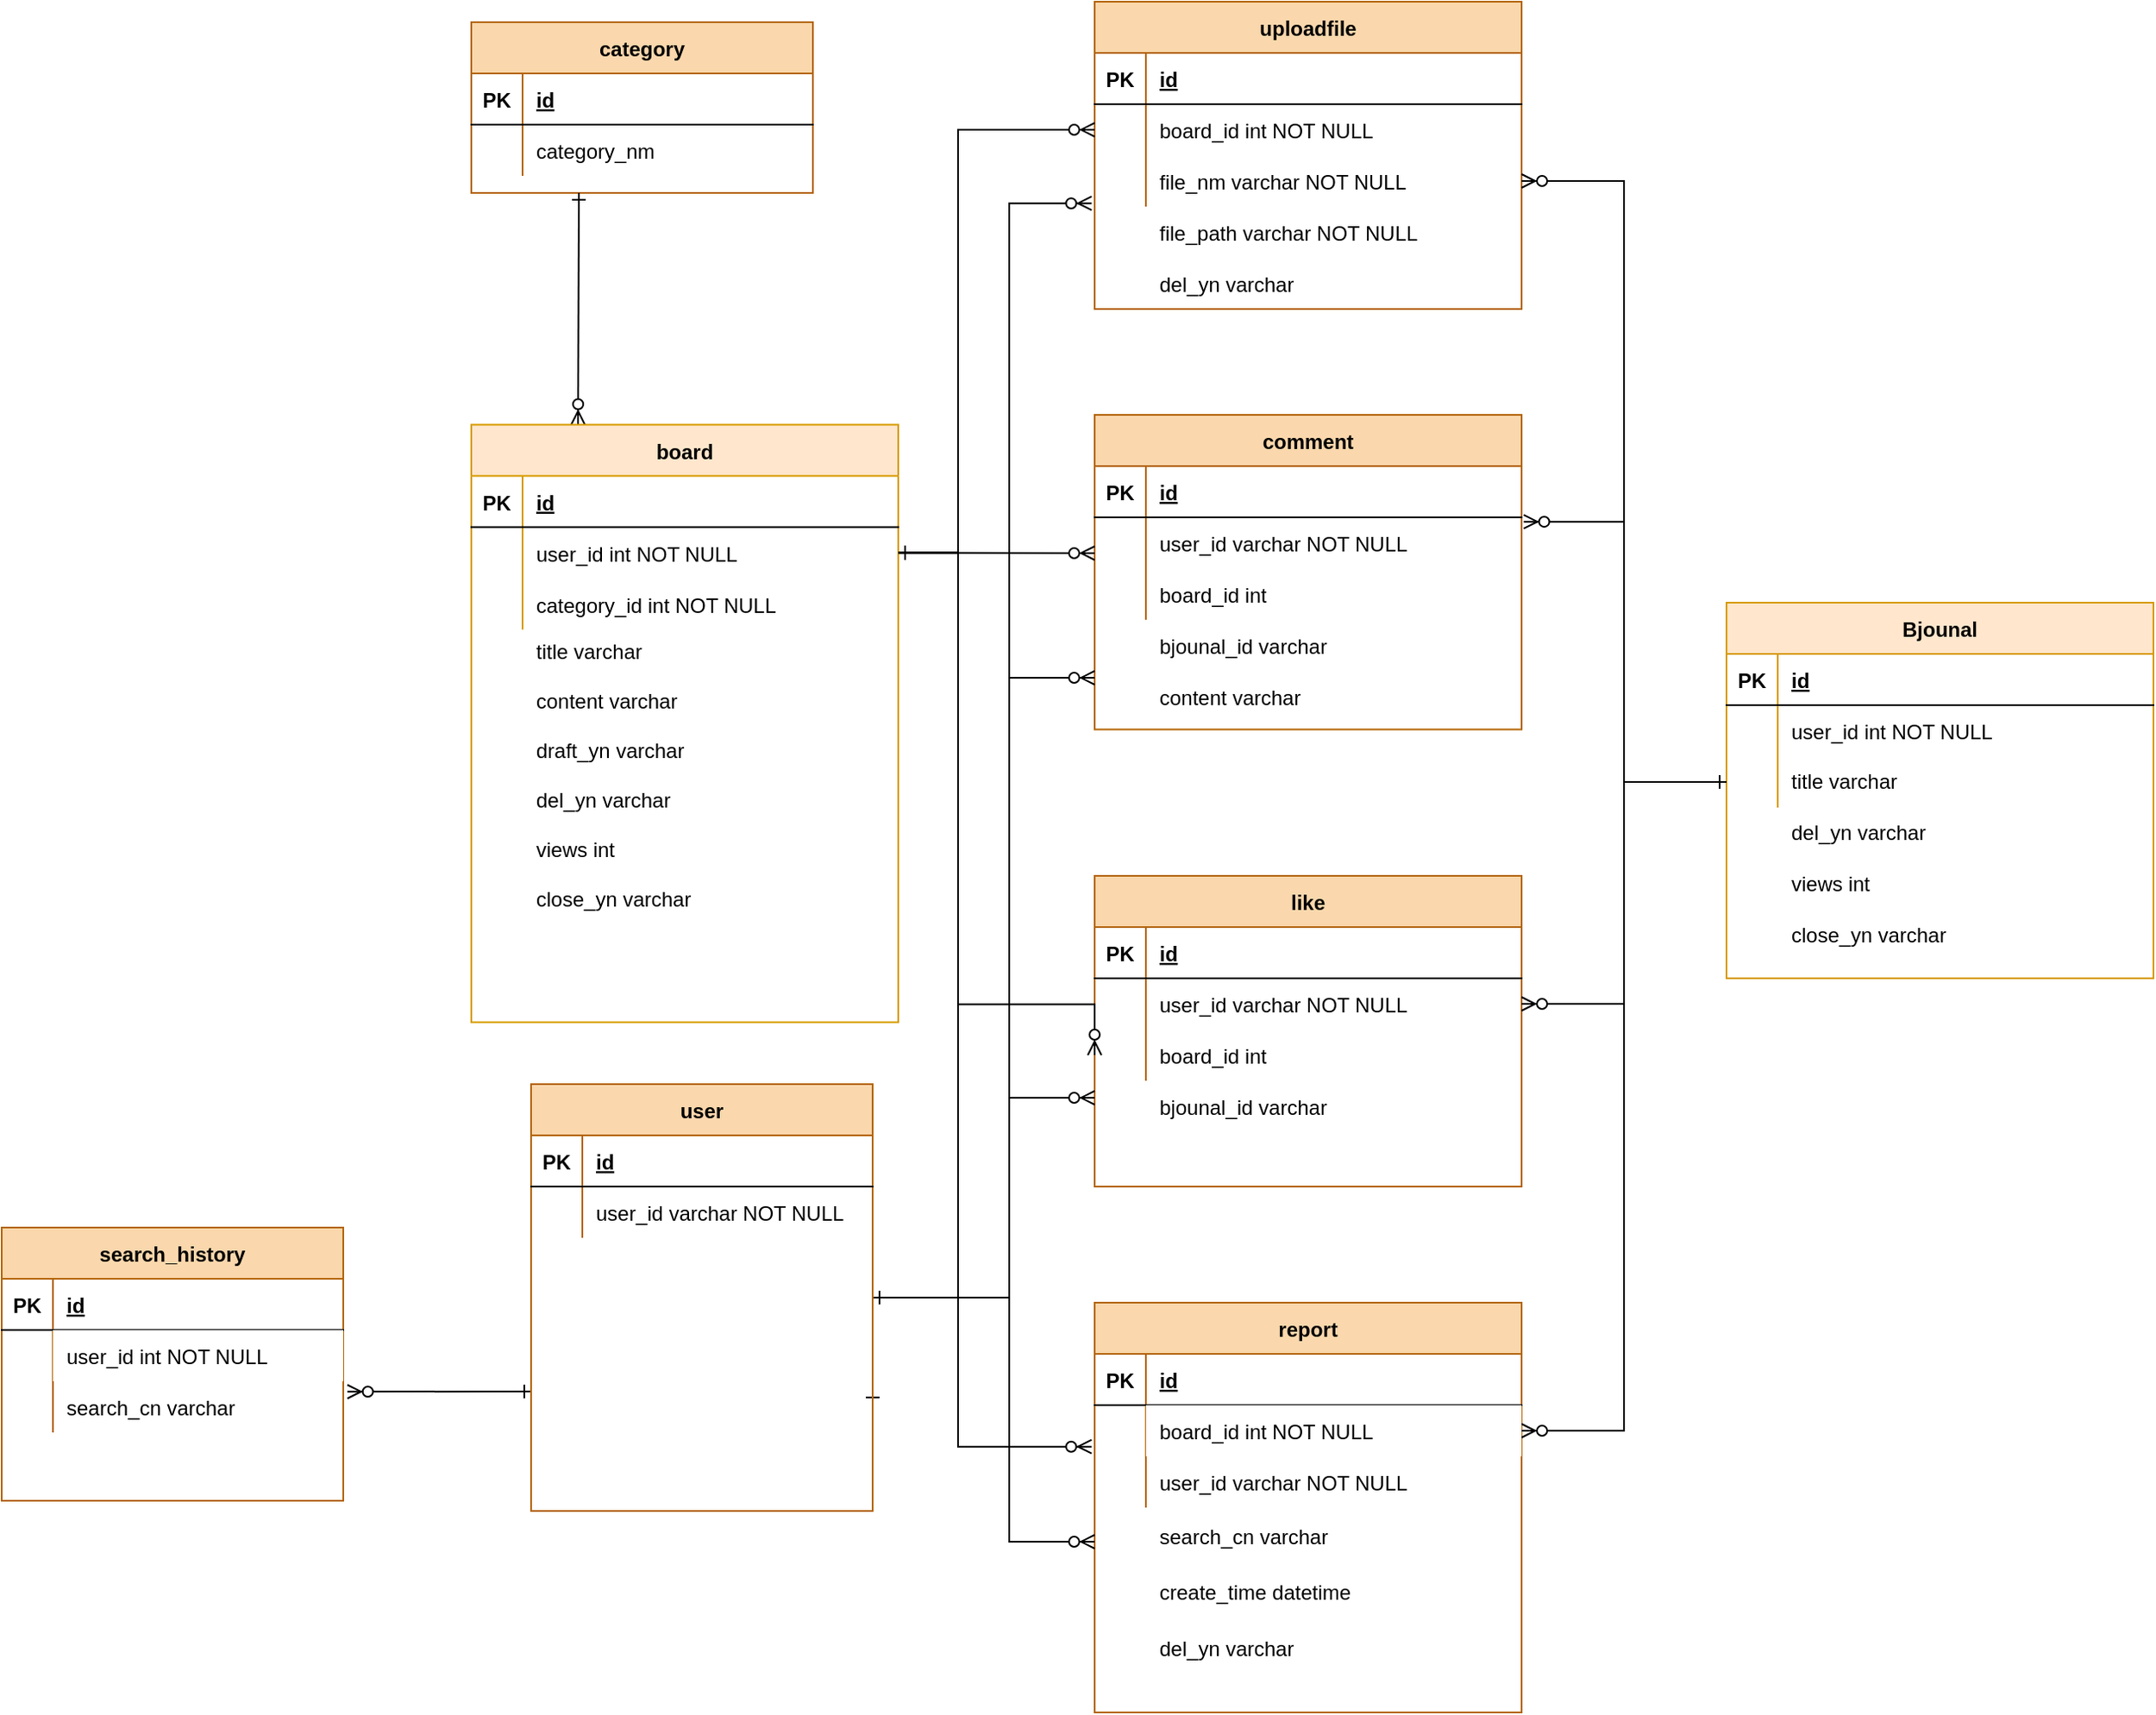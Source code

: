 <mxfile version="14.7.0" type="github">
  <diagram id="R2lEEEUBdFMjLlhIrx00" name="Page-1">
    <mxGraphModel dx="3217" dy="1318" grid="1" gridSize="10" guides="1" tooltips="1" connect="1" arrows="1" fold="1" page="1" pageScale="1" pageWidth="850" pageHeight="1100" math="0" shadow="0" extFonts="Permanent Marker^https://fonts.googleapis.com/css?family=Permanent+Marker">
      <root>
        <mxCell id="0" />
        <mxCell id="1" parent="0" />
        <mxCell id="C-vyLk0tnHw3VtMMgP7b-23" value="category" style="shape=table;startSize=30;container=1;collapsible=1;childLayout=tableLayout;fixedRows=1;rowLines=0;fontStyle=1;align=center;resizeLast=1;fillColor=#fad7ac;strokeColor=#b46504;" parent="1" vertex="1">
          <mxGeometry x="-545" y="30" width="200" height="100" as="geometry" />
        </mxCell>
        <mxCell id="C-vyLk0tnHw3VtMMgP7b-24" value="" style="shape=partialRectangle;collapsible=0;dropTarget=0;pointerEvents=0;fillColor=none;points=[[0,0.5],[1,0.5]];portConstraint=eastwest;top=0;left=0;right=0;bottom=1;" parent="C-vyLk0tnHw3VtMMgP7b-23" vertex="1">
          <mxGeometry y="30" width="200" height="30" as="geometry" />
        </mxCell>
        <mxCell id="C-vyLk0tnHw3VtMMgP7b-25" value="PK" style="shape=partialRectangle;overflow=hidden;connectable=0;fillColor=none;top=0;left=0;bottom=0;right=0;fontStyle=1;" parent="C-vyLk0tnHw3VtMMgP7b-24" vertex="1">
          <mxGeometry width="30" height="30" as="geometry" />
        </mxCell>
        <mxCell id="C-vyLk0tnHw3VtMMgP7b-26" value="id" style="shape=partialRectangle;overflow=hidden;connectable=0;fillColor=none;top=0;left=0;bottom=0;right=0;align=left;spacingLeft=6;fontStyle=5;" parent="C-vyLk0tnHw3VtMMgP7b-24" vertex="1">
          <mxGeometry x="30" width="170" height="30" as="geometry" />
        </mxCell>
        <mxCell id="C-vyLk0tnHw3VtMMgP7b-27" value="" style="shape=partialRectangle;collapsible=0;dropTarget=0;pointerEvents=0;fillColor=none;points=[[0,0.5],[1,0.5]];portConstraint=eastwest;top=0;left=0;right=0;bottom=0;" parent="C-vyLk0tnHw3VtMMgP7b-23" vertex="1">
          <mxGeometry y="60" width="200" height="30" as="geometry" />
        </mxCell>
        <mxCell id="C-vyLk0tnHw3VtMMgP7b-28" value="" style="shape=partialRectangle;overflow=hidden;connectable=0;fillColor=none;top=0;left=0;bottom=0;right=0;" parent="C-vyLk0tnHw3VtMMgP7b-27" vertex="1">
          <mxGeometry width="30" height="30" as="geometry" />
        </mxCell>
        <mxCell id="C-vyLk0tnHw3VtMMgP7b-29" value="category_nm" style="shape=partialRectangle;overflow=hidden;connectable=0;fillColor=none;top=0;left=0;bottom=0;right=0;align=left;spacingLeft=6;" parent="C-vyLk0tnHw3VtMMgP7b-27" vertex="1">
          <mxGeometry x="30" width="170" height="30" as="geometry" />
        </mxCell>
        <mxCell id="12ueYR80O0QfyLu04_dp-33" value="search_history" style="shape=table;startSize=30;container=1;collapsible=1;childLayout=tableLayout;fixedRows=1;rowLines=0;fontStyle=1;align=center;resizeLast=1;fillColor=#fad7ac;strokeColor=#b46504;" parent="1" vertex="1">
          <mxGeometry x="-820" y="736" width="200" height="160" as="geometry" />
        </mxCell>
        <mxCell id="12ueYR80O0QfyLu04_dp-34" value="" style="shape=partialRectangle;collapsible=0;dropTarget=0;pointerEvents=0;fillColor=none;points=[[0,0.5],[1,0.5]];portConstraint=eastwest;top=0;left=0;right=0;bottom=1;" parent="12ueYR80O0QfyLu04_dp-33" vertex="1">
          <mxGeometry y="30" width="200" height="30" as="geometry" />
        </mxCell>
        <mxCell id="12ueYR80O0QfyLu04_dp-35" value="PK" style="shape=partialRectangle;overflow=hidden;connectable=0;fillColor=none;top=0;left=0;bottom=0;right=0;fontStyle=1;" parent="12ueYR80O0QfyLu04_dp-34" vertex="1">
          <mxGeometry width="30" height="30" as="geometry" />
        </mxCell>
        <mxCell id="12ueYR80O0QfyLu04_dp-36" value="id" style="shape=partialRectangle;overflow=hidden;connectable=0;fillColor=none;top=0;left=0;bottom=0;right=0;align=left;spacingLeft=6;fontStyle=5;" parent="12ueYR80O0QfyLu04_dp-34" vertex="1">
          <mxGeometry x="30" width="170" height="30" as="geometry" />
        </mxCell>
        <mxCell id="12ueYR80O0QfyLu04_dp-37" value="" style="shape=partialRectangle;collapsible=0;dropTarget=0;pointerEvents=0;fillColor=none;points=[[0,0.5],[1,0.5]];portConstraint=eastwest;top=0;left=0;right=0;bottom=0;" parent="12ueYR80O0QfyLu04_dp-33" vertex="1">
          <mxGeometry y="60" width="200" height="30" as="geometry" />
        </mxCell>
        <mxCell id="12ueYR80O0QfyLu04_dp-38" value="" style="shape=partialRectangle;overflow=hidden;connectable=0;fillColor=none;top=0;left=0;bottom=0;right=0;" parent="12ueYR80O0QfyLu04_dp-37" vertex="1">
          <mxGeometry width="30" height="30" as="geometry" />
        </mxCell>
        <mxCell id="12ueYR80O0QfyLu04_dp-39" value="user_id int NOT NULL" style="shape=partialRectangle;overflow=hidden;connectable=0;top=0;left=0;bottom=0;right=0;align=left;spacingLeft=6;" parent="12ueYR80O0QfyLu04_dp-37" vertex="1">
          <mxGeometry x="30" width="170" height="30" as="geometry" />
        </mxCell>
        <mxCell id="12ueYR80O0QfyLu04_dp-40" value="" style="shape=partialRectangle;collapsible=0;dropTarget=0;pointerEvents=0;fillColor=none;points=[[0,0.5],[1,0.5]];portConstraint=eastwest;top=0;left=0;right=0;bottom=0;" parent="12ueYR80O0QfyLu04_dp-33" vertex="1">
          <mxGeometry y="90" width="200" height="30" as="geometry" />
        </mxCell>
        <mxCell id="12ueYR80O0QfyLu04_dp-41" value="" style="shape=partialRectangle;overflow=hidden;connectable=0;fillColor=none;top=0;left=0;bottom=0;right=0;" parent="12ueYR80O0QfyLu04_dp-40" vertex="1">
          <mxGeometry width="30" height="30" as="geometry" />
        </mxCell>
        <mxCell id="12ueYR80O0QfyLu04_dp-42" value="search_cn varchar" style="shape=partialRectangle;overflow=hidden;connectable=0;fillColor=none;top=0;left=0;bottom=0;right=0;align=left;spacingLeft=6;" parent="12ueYR80O0QfyLu04_dp-40" vertex="1">
          <mxGeometry x="30" width="170" height="30" as="geometry" />
        </mxCell>
        <mxCell id="12ueYR80O0QfyLu04_dp-43" value="" style="fontSize=12;html=1;endArrow=ERzeroToMany;endFill=1;edgeStyle=orthogonalEdgeStyle;startArrow=ERone;startFill=0;entryX=1.012;entryY=0.204;entryDx=0;entryDy=0;entryPerimeter=0;" parent="1" target="12ueYR80O0QfyLu04_dp-40" edge="1">
          <mxGeometry width="100" height="100" relative="1" as="geometry">
            <mxPoint x="-510" y="832" as="sourcePoint" />
            <mxPoint x="-390" y="432" as="targetPoint" />
            <Array as="points">
              <mxPoint x="-510" y="832" />
            </Array>
          </mxGeometry>
        </mxCell>
        <mxCell id="12ueYR80O0QfyLu04_dp-48" value="" style="fontSize=12;html=1;endArrow=ERzeroToMany;endFill=1;entryX=0.25;entryY=0;entryDx=0;entryDy=0;startArrow=ERone;startFill=0;edgeStyle=orthogonalEdgeStyle;" parent="1" target="C-vyLk0tnHw3VtMMgP7b-2" edge="1">
          <mxGeometry width="100" height="100" relative="1" as="geometry">
            <mxPoint x="-482" y="130" as="sourcePoint" />
            <mxPoint x="-190.06" y="600" as="targetPoint" />
            <Array as="points">
              <mxPoint x="-483" y="130" />
            </Array>
          </mxGeometry>
        </mxCell>
        <mxCell id="sTapcERd3qOoz94DyfVx-137" value="" style="group" vertex="1" connectable="0" parent="1">
          <mxGeometry x="190" y="369" width="250" height="362" as="geometry" />
        </mxCell>
        <mxCell id="sTapcERd3qOoz94DyfVx-156" value="" style="group" vertex="1" connectable="0" parent="sTapcERd3qOoz94DyfVx-137">
          <mxGeometry width="250" height="220" as="geometry" />
        </mxCell>
        <mxCell id="sTapcERd3qOoz94DyfVx-148" value="title varchar" style="shape=partialRectangle;overflow=hidden;connectable=0;fillColor=none;top=0;left=0;bottom=0;right=0;align=left;spacingLeft=6;" vertex="1" parent="sTapcERd3qOoz94DyfVx-156">
          <mxGeometry x="30" y="90" width="220" height="30" as="geometry" />
        </mxCell>
        <mxCell id="sTapcERd3qOoz94DyfVx-151" value="del_yn varchar" style="shape=partialRectangle;overflow=hidden;connectable=0;fillColor=none;top=0;left=0;bottom=0;right=0;align=left;spacingLeft=6;" vertex="1" parent="sTapcERd3qOoz94DyfVx-156">
          <mxGeometry x="30" y="120" width="220" height="30" as="geometry" />
        </mxCell>
        <mxCell id="sTapcERd3qOoz94DyfVx-152" value="views int" style="shape=partialRectangle;overflow=hidden;connectable=0;fillColor=none;top=0;left=0;bottom=0;right=0;align=left;spacingLeft=6;" vertex="1" parent="sTapcERd3qOoz94DyfVx-156">
          <mxGeometry x="30" y="150" width="220" height="30" as="geometry" />
        </mxCell>
        <mxCell id="sTapcERd3qOoz94DyfVx-153" value="close_yn varchar" style="shape=partialRectangle;overflow=hidden;connectable=0;fillColor=none;top=0;left=0;bottom=0;right=0;align=left;spacingLeft=6;" vertex="1" parent="sTapcERd3qOoz94DyfVx-156">
          <mxGeometry x="30" y="180" width="220" height="30" as="geometry" />
        </mxCell>
        <mxCell id="sTapcERd3qOoz94DyfVx-160" value="" style="group" vertex="1" connectable="0" parent="1">
          <mxGeometry x="-270" y="214.25" width="340" height="555.75" as="geometry" />
        </mxCell>
        <mxCell id="sTapcERd3qOoz94DyfVx-136" value="" style="group" vertex="1" connectable="0" parent="sTapcERd3qOoz94DyfVx-160">
          <mxGeometry x="-275" y="51.5" width="250" height="350" as="geometry" />
        </mxCell>
        <mxCell id="C-vyLk0tnHw3VtMMgP7b-2" value="board" style="shape=table;startSize=30;container=1;collapsible=1;childLayout=tableLayout;fixedRows=1;rowLines=0;fontStyle=1;align=center;resizeLast=1;fillColor=#ffe6cc;strokeColor=#d79b00;" parent="sTapcERd3qOoz94DyfVx-136" vertex="1">
          <mxGeometry width="250" height="350.0" as="geometry" />
        </mxCell>
        <mxCell id="C-vyLk0tnHw3VtMMgP7b-3" value="" style="shape=partialRectangle;collapsible=0;dropTarget=0;pointerEvents=0;fillColor=none;points=[[0,0.5],[1,0.5]];portConstraint=eastwest;top=0;left=0;right=0;bottom=1;" parent="C-vyLk0tnHw3VtMMgP7b-2" vertex="1">
          <mxGeometry y="30" width="250" height="30" as="geometry" />
        </mxCell>
        <mxCell id="C-vyLk0tnHw3VtMMgP7b-4" value="PK" style="shape=partialRectangle;overflow=hidden;connectable=0;fillColor=none;top=0;left=0;bottom=0;right=0;fontStyle=1;" parent="C-vyLk0tnHw3VtMMgP7b-3" vertex="1">
          <mxGeometry width="30" height="30" as="geometry" />
        </mxCell>
        <mxCell id="C-vyLk0tnHw3VtMMgP7b-5" value="id" style="shape=partialRectangle;overflow=hidden;connectable=0;fillColor=none;top=0;left=0;bottom=0;right=0;align=left;spacingLeft=6;fontStyle=5;" parent="C-vyLk0tnHw3VtMMgP7b-3" vertex="1">
          <mxGeometry x="30" width="220" height="30" as="geometry" />
        </mxCell>
        <mxCell id="C-vyLk0tnHw3VtMMgP7b-6" value="" style="shape=partialRectangle;collapsible=0;dropTarget=0;pointerEvents=0;fillColor=none;points=[[0,0.5],[1,0.5]];portConstraint=eastwest;top=0;left=0;right=0;bottom=0;" parent="C-vyLk0tnHw3VtMMgP7b-2" vertex="1">
          <mxGeometry y="60" width="250" height="30" as="geometry" />
        </mxCell>
        <mxCell id="C-vyLk0tnHw3VtMMgP7b-7" value="" style="shape=partialRectangle;overflow=hidden;connectable=0;fillColor=none;top=0;left=0;bottom=0;right=0;" parent="C-vyLk0tnHw3VtMMgP7b-6" vertex="1">
          <mxGeometry width="30" height="30" as="geometry" />
        </mxCell>
        <mxCell id="C-vyLk0tnHw3VtMMgP7b-8" value="user_id int NOT NULL" style="shape=partialRectangle;overflow=hidden;connectable=0;fillColor=none;top=0;left=0;bottom=0;right=0;align=left;spacingLeft=6;" parent="C-vyLk0tnHw3VtMMgP7b-6" vertex="1">
          <mxGeometry x="30" width="220" height="30" as="geometry" />
        </mxCell>
        <mxCell id="C-vyLk0tnHw3VtMMgP7b-9" value="" style="shape=partialRectangle;collapsible=0;dropTarget=0;pointerEvents=0;fillColor=none;points=[[0,0.5],[1,0.5]];portConstraint=eastwest;top=0;left=0;right=0;bottom=0;" parent="C-vyLk0tnHw3VtMMgP7b-2" vertex="1">
          <mxGeometry y="90" width="250" height="30" as="geometry" />
        </mxCell>
        <mxCell id="C-vyLk0tnHw3VtMMgP7b-10" value="" style="shape=partialRectangle;overflow=hidden;connectable=0;fillColor=none;top=0;left=0;bottom=0;right=0;" parent="C-vyLk0tnHw3VtMMgP7b-9" vertex="1">
          <mxGeometry width="30" height="30" as="geometry" />
        </mxCell>
        <mxCell id="C-vyLk0tnHw3VtMMgP7b-11" value="category_id int NOT NULL" style="shape=partialRectangle;overflow=hidden;connectable=0;fillColor=none;top=0;left=0;bottom=0;right=0;align=left;spacingLeft=6;" parent="C-vyLk0tnHw3VtMMgP7b-9" vertex="1">
          <mxGeometry x="30" width="220" height="30" as="geometry" />
        </mxCell>
        <mxCell id="sTapcERd3qOoz94DyfVx-22" value="title varchar" style="shape=partialRectangle;overflow=hidden;connectable=0;fillColor=none;top=0;left=0;bottom=0;right=0;align=left;spacingLeft=6;" vertex="1" parent="sTapcERd3qOoz94DyfVx-136">
          <mxGeometry x="30" y="117.956" width="220" height="29.006" as="geometry" />
        </mxCell>
        <mxCell id="sTapcERd3qOoz94DyfVx-23" value="content varchar" style="shape=partialRectangle;overflow=hidden;connectable=0;fillColor=none;top=0;left=0;bottom=0;right=0;align=left;spacingLeft=6;" vertex="1" parent="sTapcERd3qOoz94DyfVx-136">
          <mxGeometry x="30" y="146.961" width="220" height="29.006" as="geometry" />
        </mxCell>
        <mxCell id="sTapcERd3qOoz94DyfVx-24" value="draft_yn varchar" style="shape=partialRectangle;overflow=hidden;connectable=0;fillColor=none;top=0;left=0;bottom=0;right=0;align=left;spacingLeft=6;" vertex="1" parent="sTapcERd3qOoz94DyfVx-136">
          <mxGeometry x="30" y="175.967" width="220" height="29.006" as="geometry" />
        </mxCell>
        <mxCell id="sTapcERd3qOoz94DyfVx-25" value="del_yn varchar" style="shape=partialRectangle;overflow=hidden;connectable=0;fillColor=none;top=0;left=0;bottom=0;right=0;align=left;spacingLeft=6;" vertex="1" parent="sTapcERd3qOoz94DyfVx-136">
          <mxGeometry x="30" y="204.972" width="220" height="29.006" as="geometry" />
        </mxCell>
        <mxCell id="sTapcERd3qOoz94DyfVx-26" value="views int" style="shape=partialRectangle;overflow=hidden;connectable=0;fillColor=none;top=0;left=0;bottom=0;right=0;align=left;spacingLeft=6;" vertex="1" parent="sTapcERd3qOoz94DyfVx-136">
          <mxGeometry x="30" y="233.978" width="220" height="29.006" as="geometry" />
        </mxCell>
        <mxCell id="sTapcERd3qOoz94DyfVx-28" value="close_yn varchar" style="shape=partialRectangle;overflow=hidden;connectable=0;fillColor=none;top=0;left=0;bottom=0;right=0;align=left;spacingLeft=6;" vertex="1" parent="sTapcERd3qOoz94DyfVx-136">
          <mxGeometry x="30" y="262.983" width="220" height="29.006" as="geometry" />
        </mxCell>
        <mxCell id="C-vyLk0tnHw3VtMMgP7b-13" value="comment" style="shape=table;startSize=30;container=1;collapsible=1;childLayout=tableLayout;fixedRows=1;rowLines=0;fontStyle=1;align=center;resizeLast=1;fillColor=#fad7ac;strokeColor=#b46504;" parent="sTapcERd3qOoz94DyfVx-160" vertex="1">
          <mxGeometry x="90" y="45.75" width="250" height="184.25" as="geometry" />
        </mxCell>
        <mxCell id="C-vyLk0tnHw3VtMMgP7b-14" value="" style="shape=partialRectangle;collapsible=0;dropTarget=0;pointerEvents=0;fillColor=none;points=[[0,0.5],[1,0.5]];portConstraint=eastwest;top=0;left=0;right=0;bottom=1;" parent="C-vyLk0tnHw3VtMMgP7b-13" vertex="1">
          <mxGeometry y="30" width="250" height="30" as="geometry" />
        </mxCell>
        <mxCell id="C-vyLk0tnHw3VtMMgP7b-15" value="PK" style="shape=partialRectangle;overflow=hidden;connectable=0;fillColor=none;top=0;left=0;bottom=0;right=0;fontStyle=1;" parent="C-vyLk0tnHw3VtMMgP7b-14" vertex="1">
          <mxGeometry width="30" height="30" as="geometry" />
        </mxCell>
        <mxCell id="C-vyLk0tnHw3VtMMgP7b-16" value="id" style="shape=partialRectangle;overflow=hidden;connectable=0;fillColor=none;top=0;left=0;bottom=0;right=0;align=left;spacingLeft=6;fontStyle=5;" parent="C-vyLk0tnHw3VtMMgP7b-14" vertex="1">
          <mxGeometry x="30" width="220" height="30" as="geometry" />
        </mxCell>
        <mxCell id="C-vyLk0tnHw3VtMMgP7b-20" value="" style="shape=partialRectangle;collapsible=0;dropTarget=0;pointerEvents=0;fillColor=none;points=[[0,0.5],[1,0.5]];portConstraint=eastwest;top=0;left=0;right=0;bottom=0;" parent="C-vyLk0tnHw3VtMMgP7b-13" vertex="1">
          <mxGeometry y="60" width="250" height="30" as="geometry" />
        </mxCell>
        <mxCell id="C-vyLk0tnHw3VtMMgP7b-21" value="" style="shape=partialRectangle;overflow=hidden;connectable=0;fillColor=none;top=0;left=0;bottom=0;right=0;" parent="C-vyLk0tnHw3VtMMgP7b-20" vertex="1">
          <mxGeometry width="30" height="30" as="geometry" />
        </mxCell>
        <mxCell id="C-vyLk0tnHw3VtMMgP7b-22" value="user_id varchar NOT NULL" style="shape=partialRectangle;overflow=hidden;connectable=0;fillColor=none;top=0;left=0;bottom=0;right=0;align=left;spacingLeft=6;" parent="C-vyLk0tnHw3VtMMgP7b-20" vertex="1">
          <mxGeometry x="30" width="220" height="30" as="geometry" />
        </mxCell>
        <mxCell id="C-vyLk0tnHw3VtMMgP7b-17" value="" style="shape=partialRectangle;collapsible=0;dropTarget=0;pointerEvents=0;fillColor=none;points=[[0,0.5],[1,0.5]];portConstraint=eastwest;top=0;left=0;right=0;bottom=0;" parent="C-vyLk0tnHw3VtMMgP7b-13" vertex="1">
          <mxGeometry y="90" width="250" height="30" as="geometry" />
        </mxCell>
        <mxCell id="C-vyLk0tnHw3VtMMgP7b-18" value="" style="shape=partialRectangle;overflow=hidden;connectable=0;fillColor=none;top=0;left=0;bottom=0;right=0;" parent="C-vyLk0tnHw3VtMMgP7b-17" vertex="1">
          <mxGeometry width="30" height="30" as="geometry" />
        </mxCell>
        <mxCell id="C-vyLk0tnHw3VtMMgP7b-19" value="board_id int" style="shape=partialRectangle;overflow=hidden;connectable=0;top=0;left=0;bottom=0;right=0;align=left;spacingLeft=6;fillColor=none;" parent="C-vyLk0tnHw3VtMMgP7b-17" vertex="1">
          <mxGeometry x="30" width="220" height="30" as="geometry" />
        </mxCell>
        <mxCell id="sTapcERd3qOoz94DyfVx-157" value="" style="group" vertex="1" connectable="0" parent="sTapcERd3qOoz94DyfVx-160">
          <mxGeometry x="90" y="565.75" width="250" height="240" as="geometry" />
        </mxCell>
        <mxCell id="12ueYR80O0QfyLu04_dp-11" value="report" style="shape=table;startSize=30;container=1;collapsible=1;childLayout=tableLayout;fixedRows=1;rowLines=0;fontStyle=1;align=center;resizeLast=1;fillColor=#fad7ac;strokeColor=#b46504;" parent="sTapcERd3qOoz94DyfVx-157" vertex="1">
          <mxGeometry width="250" height="240" as="geometry" />
        </mxCell>
        <mxCell id="12ueYR80O0QfyLu04_dp-12" value="" style="shape=partialRectangle;collapsible=0;dropTarget=0;pointerEvents=0;fillColor=none;points=[[0,0.5],[1,0.5]];portConstraint=eastwest;top=0;left=0;right=0;bottom=1;" parent="12ueYR80O0QfyLu04_dp-11" vertex="1">
          <mxGeometry y="30" width="250" height="30" as="geometry" />
        </mxCell>
        <mxCell id="12ueYR80O0QfyLu04_dp-13" value="PK" style="shape=partialRectangle;overflow=hidden;connectable=0;fillColor=none;top=0;left=0;bottom=0;right=0;fontStyle=1;" parent="12ueYR80O0QfyLu04_dp-12" vertex="1">
          <mxGeometry width="30" height="30" as="geometry" />
        </mxCell>
        <mxCell id="12ueYR80O0QfyLu04_dp-14" value="id" style="shape=partialRectangle;overflow=hidden;connectable=0;fillColor=none;top=0;left=0;bottom=0;right=0;align=left;spacingLeft=6;fontStyle=5;" parent="12ueYR80O0QfyLu04_dp-12" vertex="1">
          <mxGeometry x="30" width="220" height="30" as="geometry" />
        </mxCell>
        <mxCell id="12ueYR80O0QfyLu04_dp-15" value="" style="shape=partialRectangle;collapsible=0;dropTarget=0;pointerEvents=0;fillColor=none;points=[[0,0.5],[1,0.5]];portConstraint=eastwest;top=0;left=0;right=0;bottom=0;" parent="12ueYR80O0QfyLu04_dp-11" vertex="1">
          <mxGeometry y="60" width="250" height="30" as="geometry" />
        </mxCell>
        <mxCell id="12ueYR80O0QfyLu04_dp-16" value="" style="shape=partialRectangle;overflow=hidden;connectable=0;fillColor=none;top=0;left=0;bottom=0;right=0;" parent="12ueYR80O0QfyLu04_dp-15" vertex="1">
          <mxGeometry width="30" height="30" as="geometry" />
        </mxCell>
        <mxCell id="12ueYR80O0QfyLu04_dp-17" value="board_id int NOT NULL" style="shape=partialRectangle;overflow=hidden;connectable=0;top=0;left=0;bottom=0;right=0;align=left;spacingLeft=6;" parent="12ueYR80O0QfyLu04_dp-15" vertex="1">
          <mxGeometry x="30" width="220" height="30" as="geometry" />
        </mxCell>
        <mxCell id="12ueYR80O0QfyLu04_dp-18" value="" style="shape=partialRectangle;collapsible=0;dropTarget=0;pointerEvents=0;fillColor=none;points=[[0,0.5],[1,0.5]];portConstraint=eastwest;top=0;left=0;right=0;bottom=0;" parent="12ueYR80O0QfyLu04_dp-11" vertex="1">
          <mxGeometry y="90" width="250" height="30" as="geometry" />
        </mxCell>
        <mxCell id="12ueYR80O0QfyLu04_dp-19" value="" style="shape=partialRectangle;overflow=hidden;connectable=0;fillColor=none;top=0;left=0;bottom=0;right=0;" parent="12ueYR80O0QfyLu04_dp-18" vertex="1">
          <mxGeometry width="30" height="30" as="geometry" />
        </mxCell>
        <mxCell id="12ueYR80O0QfyLu04_dp-20" value="user_id varchar NOT NULL" style="shape=partialRectangle;overflow=hidden;connectable=0;fillColor=none;top=0;left=0;bottom=0;right=0;align=left;spacingLeft=6;" parent="12ueYR80O0QfyLu04_dp-18" vertex="1">
          <mxGeometry x="30" width="220" height="30" as="geometry" />
        </mxCell>
        <mxCell id="sTapcERd3qOoz94DyfVx-15" value="search_cn varchar" style="shape=partialRectangle;overflow=hidden;connectable=0;fillColor=none;top=0;left=0;bottom=0;right=0;align=left;spacingLeft=6;" vertex="1" parent="sTapcERd3qOoz94DyfVx-157">
          <mxGeometry x="30" y="120" width="220" height="32.727" as="geometry" />
        </mxCell>
        <mxCell id="sTapcERd3qOoz94DyfVx-16" value="create_time datetime" style="shape=partialRectangle;overflow=hidden;connectable=0;fillColor=none;top=0;left=0;bottom=0;right=0;align=left;spacingLeft=6;" vertex="1" parent="sTapcERd3qOoz94DyfVx-157">
          <mxGeometry x="30" y="152.727" width="220" height="32.727" as="geometry" />
        </mxCell>
        <mxCell id="sTapcERd3qOoz94DyfVx-17" value="del_yn varchar" style="shape=partialRectangle;overflow=hidden;connectable=0;fillColor=none;top=0;left=0;bottom=0;right=0;align=left;spacingLeft=6;" vertex="1" parent="sTapcERd3qOoz94DyfVx-157">
          <mxGeometry x="30" y="185.455" width="220" height="32.727" as="geometry" />
        </mxCell>
        <mxCell id="sTapcERd3qOoz94DyfVx-167" value="like" style="shape=table;startSize=30;container=1;collapsible=1;childLayout=tableLayout;fixedRows=1;rowLines=0;fontStyle=1;align=center;resizeLast=1;fillColor=#fad7ac;strokeColor=#b46504;" vertex="1" parent="sTapcERd3qOoz94DyfVx-160">
          <mxGeometry x="90" y="315.75" width="250" height="182" as="geometry" />
        </mxCell>
        <mxCell id="sTapcERd3qOoz94DyfVx-168" value="" style="shape=partialRectangle;collapsible=0;dropTarget=0;pointerEvents=0;fillColor=none;points=[[0,0.5],[1,0.5]];portConstraint=eastwest;top=0;left=0;right=0;bottom=1;" vertex="1" parent="sTapcERd3qOoz94DyfVx-167">
          <mxGeometry y="30" width="250" height="30" as="geometry" />
        </mxCell>
        <mxCell id="sTapcERd3qOoz94DyfVx-169" value="PK" style="shape=partialRectangle;overflow=hidden;connectable=0;fillColor=none;top=0;left=0;bottom=0;right=0;fontStyle=1;" vertex="1" parent="sTapcERd3qOoz94DyfVx-168">
          <mxGeometry width="30" height="30" as="geometry" />
        </mxCell>
        <mxCell id="sTapcERd3qOoz94DyfVx-170" value="id" style="shape=partialRectangle;overflow=hidden;connectable=0;fillColor=none;top=0;left=0;bottom=0;right=0;align=left;spacingLeft=6;fontStyle=5;" vertex="1" parent="sTapcERd3qOoz94DyfVx-168">
          <mxGeometry x="30" width="220" height="30" as="geometry" />
        </mxCell>
        <mxCell id="sTapcERd3qOoz94DyfVx-174" value="" style="shape=partialRectangle;collapsible=0;dropTarget=0;pointerEvents=0;fillColor=none;points=[[0,0.5],[1,0.5]];portConstraint=eastwest;top=0;left=0;right=0;bottom=0;" vertex="1" parent="sTapcERd3qOoz94DyfVx-167">
          <mxGeometry y="60" width="250" height="30" as="geometry" />
        </mxCell>
        <mxCell id="sTapcERd3qOoz94DyfVx-175" value="" style="shape=partialRectangle;overflow=hidden;connectable=0;fillColor=none;top=0;left=0;bottom=0;right=0;" vertex="1" parent="sTapcERd3qOoz94DyfVx-174">
          <mxGeometry width="30" height="30" as="geometry" />
        </mxCell>
        <mxCell id="sTapcERd3qOoz94DyfVx-176" value="user_id varchar NOT NULL" style="shape=partialRectangle;overflow=hidden;connectable=0;fillColor=none;top=0;left=0;bottom=0;right=0;align=left;spacingLeft=6;" vertex="1" parent="sTapcERd3qOoz94DyfVx-174">
          <mxGeometry x="30" width="220" height="30" as="geometry" />
        </mxCell>
        <mxCell id="sTapcERd3qOoz94DyfVx-171" value="" style="shape=partialRectangle;collapsible=0;dropTarget=0;pointerEvents=0;fillColor=none;points=[[0,0.5],[1,0.5]];portConstraint=eastwest;top=0;left=0;right=0;bottom=0;" vertex="1" parent="sTapcERd3qOoz94DyfVx-167">
          <mxGeometry y="90" width="250" height="30" as="geometry" />
        </mxCell>
        <mxCell id="sTapcERd3qOoz94DyfVx-172" value="" style="shape=partialRectangle;overflow=hidden;connectable=0;fillColor=none;top=0;left=0;bottom=0;right=0;" vertex="1" parent="sTapcERd3qOoz94DyfVx-171">
          <mxGeometry width="30" height="30" as="geometry" />
        </mxCell>
        <mxCell id="sTapcERd3qOoz94DyfVx-173" value="board_id int" style="shape=partialRectangle;overflow=hidden;connectable=0;top=0;left=0;bottom=0;right=0;align=left;spacingLeft=6;fillColor=none;" vertex="1" parent="sTapcERd3qOoz94DyfVx-171">
          <mxGeometry x="30" width="220" height="30" as="geometry" />
        </mxCell>
        <mxCell id="sTapcERd3qOoz94DyfVx-188" style="edgeStyle=orthogonalEdgeStyle;rounded=0;orthogonalLoop=1;jettySize=auto;html=1;exitX=1;exitY=0.5;exitDx=0;exitDy=0;fontColor=#3C14FF;startArrow=ERone;startFill=0;endArrow=ERzeroToMany;endFill=1;" edge="1" parent="sTapcERd3qOoz94DyfVx-160" source="C-vyLk0tnHw3VtMMgP7b-6">
          <mxGeometry relative="1" as="geometry">
            <mxPoint x="90" y="126.75" as="targetPoint" />
            <Array as="points">
              <mxPoint x="90" y="127" />
            </Array>
          </mxGeometry>
        </mxCell>
        <mxCell id="sTapcERd3qOoz94DyfVx-189" style="edgeStyle=orthogonalEdgeStyle;rounded=0;orthogonalLoop=1;jettySize=auto;html=1;exitX=1;exitY=0.5;exitDx=0;exitDy=0;entryX=0;entryY=0.5;entryDx=0;entryDy=0;fontColor=#3C14FF;startArrow=ERone;startFill=0;endArrow=ERzeroToMany;endFill=1;" edge="1" parent="sTapcERd3qOoz94DyfVx-160" source="C-vyLk0tnHw3VtMMgP7b-6" target="sTapcERd3qOoz94DyfVx-171">
          <mxGeometry relative="1" as="geometry">
            <Array as="points">
              <mxPoint x="10" y="127" />
              <mxPoint x="10" y="391" />
            </Array>
          </mxGeometry>
        </mxCell>
        <mxCell id="sTapcERd3qOoz94DyfVx-190" style="edgeStyle=orthogonalEdgeStyle;rounded=0;orthogonalLoop=1;jettySize=auto;html=1;exitX=1;exitY=0.5;exitDx=0;exitDy=0;entryX=-0.007;entryY=0.812;entryDx=0;entryDy=0;entryPerimeter=0;fontColor=#3C14FF;startArrow=ERone;startFill=0;endArrow=ERzeroToMany;endFill=1;" edge="1" parent="sTapcERd3qOoz94DyfVx-160" source="C-vyLk0tnHw3VtMMgP7b-6" target="12ueYR80O0QfyLu04_dp-15">
          <mxGeometry relative="1" as="geometry">
            <Array as="points">
              <mxPoint x="10" y="127" />
              <mxPoint x="10" y="650" />
            </Array>
          </mxGeometry>
        </mxCell>
        <mxCell id="sTapcERd3qOoz94DyfVx-195" value="" style="shape=partialRectangle;collapsible=0;dropTarget=0;pointerEvents=0;fillColor=none;points=[[0,0.5],[1,0.5]];portConstraint=eastwest;top=0;left=0;right=0;bottom=0;" vertex="1" parent="sTapcERd3qOoz94DyfVx-160">
          <mxGeometry x="90" y="435.75" width="250" height="30" as="geometry" />
        </mxCell>
        <mxCell id="sTapcERd3qOoz94DyfVx-196" value="" style="shape=partialRectangle;overflow=hidden;connectable=0;fillColor=none;top=0;left=0;bottom=0;right=0;" vertex="1" parent="sTapcERd3qOoz94DyfVx-195">
          <mxGeometry width="30" height="30" as="geometry" />
        </mxCell>
        <mxCell id="sTapcERd3qOoz94DyfVx-197" value="bjounal_id varchar " style="shape=partialRectangle;overflow=hidden;connectable=0;fillColor=none;top=0;left=0;bottom=0;right=0;align=left;spacingLeft=6;" vertex="1" parent="sTapcERd3qOoz94DyfVx-195">
          <mxGeometry x="30" width="220" height="30" as="geometry" />
        </mxCell>
        <mxCell id="sTapcERd3qOoz94DyfVx-6" value="" style="shape=partialRectangle;collapsible=0;dropTarget=0;pointerEvents=0;fillColor=none;points=[[0,0.5],[1,0.5]];portConstraint=eastwest;top=0;left=0;right=0;bottom=0;" vertex="1" parent="sTapcERd3qOoz94DyfVx-160">
          <mxGeometry x="90" y="165.75" width="250" height="30" as="geometry" />
        </mxCell>
        <mxCell id="sTapcERd3qOoz94DyfVx-7" value="" style="shape=partialRectangle;overflow=hidden;connectable=0;fillColor=none;top=0;left=0;bottom=0;right=0;" vertex="1" parent="sTapcERd3qOoz94DyfVx-6">
          <mxGeometry width="30" height="30" as="geometry" />
        </mxCell>
        <mxCell id="sTapcERd3qOoz94DyfVx-8" value="bjounal_id varchar" style="shape=partialRectangle;overflow=hidden;connectable=0;fillColor=none;top=0;left=0;bottom=0;right=0;align=left;spacingLeft=6;" vertex="1" parent="sTapcERd3qOoz94DyfVx-6">
          <mxGeometry x="30" width="220" height="30" as="geometry" />
        </mxCell>
        <mxCell id="sTapcERd3qOoz94DyfVx-198" value="" style="shape=partialRectangle;collapsible=0;dropTarget=0;pointerEvents=0;fillColor=none;points=[[0,0.5],[1,0.5]];portConstraint=eastwest;top=0;left=0;right=0;bottom=0;" vertex="1" parent="sTapcERd3qOoz94DyfVx-160">
          <mxGeometry x="90" y="195.75" width="250" height="30" as="geometry" />
        </mxCell>
        <mxCell id="sTapcERd3qOoz94DyfVx-199" value="" style="shape=partialRectangle;overflow=hidden;connectable=0;fillColor=none;top=0;left=0;bottom=0;right=0;" vertex="1" parent="sTapcERd3qOoz94DyfVx-198">
          <mxGeometry width="30" height="30" as="geometry" />
        </mxCell>
        <mxCell id="sTapcERd3qOoz94DyfVx-200" value="content varchar" style="shape=partialRectangle;overflow=hidden;connectable=0;fillColor=none;top=0;left=0;bottom=0;right=0;align=left;spacingLeft=6;" vertex="1" parent="sTapcERd3qOoz94DyfVx-198">
          <mxGeometry x="30" width="220" height="30" as="geometry" />
        </mxCell>
        <mxCell id="sTapcERd3qOoz94DyfVx-161" value="" style="group" vertex="1" connectable="0" parent="1">
          <mxGeometry x="-180" y="18" width="250" height="180" as="geometry" />
        </mxCell>
        <mxCell id="12ueYR80O0QfyLu04_dp-22" value="uploadfile" style="shape=table;startSize=30;container=1;collapsible=1;childLayout=tableLayout;fixedRows=1;rowLines=0;fontStyle=1;align=center;resizeLast=1;fillColor=#fad7ac;strokeColor=#b46504;" parent="sTapcERd3qOoz94DyfVx-161" vertex="1">
          <mxGeometry width="250" height="180" as="geometry" />
        </mxCell>
        <mxCell id="12ueYR80O0QfyLu04_dp-23" value="" style="shape=partialRectangle;collapsible=0;dropTarget=0;pointerEvents=0;fillColor=none;points=[[0,0.5],[1,0.5]];portConstraint=eastwest;top=0;left=0;right=0;bottom=1;" parent="12ueYR80O0QfyLu04_dp-22" vertex="1">
          <mxGeometry y="30" width="250" height="30" as="geometry" />
        </mxCell>
        <mxCell id="12ueYR80O0QfyLu04_dp-24" value="PK" style="shape=partialRectangle;overflow=hidden;connectable=0;fillColor=none;top=0;left=0;bottom=0;right=0;fontStyle=1;" parent="12ueYR80O0QfyLu04_dp-23" vertex="1">
          <mxGeometry width="30" height="30" as="geometry" />
        </mxCell>
        <mxCell id="12ueYR80O0QfyLu04_dp-25" value="id" style="shape=partialRectangle;overflow=hidden;connectable=0;fillColor=none;top=0;left=0;bottom=0;right=0;align=left;spacingLeft=6;fontStyle=5;" parent="12ueYR80O0QfyLu04_dp-23" vertex="1">
          <mxGeometry x="30" width="220" height="30" as="geometry" />
        </mxCell>
        <mxCell id="12ueYR80O0QfyLu04_dp-26" value="" style="shape=partialRectangle;collapsible=0;dropTarget=0;pointerEvents=0;fillColor=none;points=[[0,0.5],[1,0.5]];portConstraint=eastwest;top=0;left=0;right=0;bottom=0;" parent="12ueYR80O0QfyLu04_dp-22" vertex="1">
          <mxGeometry y="60" width="250" height="30" as="geometry" />
        </mxCell>
        <mxCell id="12ueYR80O0QfyLu04_dp-27" value="" style="shape=partialRectangle;overflow=hidden;connectable=0;fillColor=none;top=0;left=0;bottom=0;right=0;" parent="12ueYR80O0QfyLu04_dp-26" vertex="1">
          <mxGeometry width="30" height="30" as="geometry" />
        </mxCell>
        <mxCell id="12ueYR80O0QfyLu04_dp-28" value="board_id int NOT NULL" style="shape=partialRectangle;overflow=hidden;connectable=0;top=0;left=0;bottom=0;right=0;align=left;spacingLeft=6;fillColor=none;" parent="12ueYR80O0QfyLu04_dp-26" vertex="1">
          <mxGeometry x="30" width="220" height="30" as="geometry" />
        </mxCell>
        <mxCell id="12ueYR80O0QfyLu04_dp-29" value="" style="shape=partialRectangle;collapsible=0;dropTarget=0;pointerEvents=0;fillColor=none;points=[[0,0.5],[1,0.5]];portConstraint=eastwest;top=0;left=0;right=0;bottom=0;" parent="12ueYR80O0QfyLu04_dp-22" vertex="1">
          <mxGeometry y="90" width="250" height="30" as="geometry" />
        </mxCell>
        <mxCell id="12ueYR80O0QfyLu04_dp-30" value="" style="shape=partialRectangle;overflow=hidden;connectable=0;fillColor=none;top=0;left=0;bottom=0;right=0;" parent="12ueYR80O0QfyLu04_dp-29" vertex="1">
          <mxGeometry width="30" height="30" as="geometry" />
        </mxCell>
        <mxCell id="12ueYR80O0QfyLu04_dp-31" value="file_nm varchar NOT NULL" style="shape=partialRectangle;overflow=hidden;connectable=0;fillColor=none;top=0;left=0;bottom=0;right=0;align=left;spacingLeft=6;" parent="12ueYR80O0QfyLu04_dp-29" vertex="1">
          <mxGeometry x="30" width="220" height="30" as="geometry" />
        </mxCell>
        <mxCell id="sTapcERd3qOoz94DyfVx-3" value="file_path varchar NOT NULL" style="shape=partialRectangle;overflow=hidden;connectable=0;fillColor=none;top=0;left=0;bottom=0;right=0;align=left;spacingLeft=6;" vertex="1" parent="sTapcERd3qOoz94DyfVx-161">
          <mxGeometry x="30" y="120" width="220" height="30" as="geometry" />
        </mxCell>
        <mxCell id="sTapcERd3qOoz94DyfVx-21" value="del_yn varchar" style="shape=partialRectangle;overflow=hidden;connectable=0;fillColor=none;top=0;left=0;bottom=0;right=0;align=left;spacingLeft=6;" vertex="1" parent="sTapcERd3qOoz94DyfVx-161">
          <mxGeometry x="30" y="150" width="220" height="30" as="geometry" />
        </mxCell>
        <mxCell id="sTapcERd3qOoz94DyfVx-183" style="edgeStyle=orthogonalEdgeStyle;rounded=0;orthogonalLoop=1;jettySize=auto;html=1;exitX=1;exitY=0.75;exitDx=0;exitDy=0;fontColor=#3C14FF;startArrow=ERone;startFill=0;endArrow=ERzeroToMany;endFill=1;" edge="1" parent="1" source="12ueYR80O0QfyLu04_dp-2">
          <mxGeometry relative="1" as="geometry">
            <mxPoint x="-180" y="660" as="targetPoint" />
            <Array as="points">
              <mxPoint x="-310" y="777" />
              <mxPoint x="-230" y="777" />
              <mxPoint x="-230" y="660" />
            </Array>
          </mxGeometry>
        </mxCell>
        <mxCell id="sTapcERd3qOoz94DyfVx-184" style="edgeStyle=orthogonalEdgeStyle;rounded=0;orthogonalLoop=1;jettySize=auto;html=1;exitX=1;exitY=0.5;exitDx=0;exitDy=0;fontColor=#3C14FF;startArrow=ERone;startFill=0;endArrow=ERzeroToMany;endFill=1;" edge="1" parent="1" source="12ueYR80O0QfyLu04_dp-2">
          <mxGeometry relative="1" as="geometry">
            <mxPoint x="-180" y="414" as="targetPoint" />
            <Array as="points">
              <mxPoint x="-230" y="777" />
              <mxPoint x="-230" y="414" />
            </Array>
          </mxGeometry>
        </mxCell>
        <mxCell id="sTapcERd3qOoz94DyfVx-185" style="edgeStyle=orthogonalEdgeStyle;rounded=0;orthogonalLoop=1;jettySize=auto;html=1;exitX=1;exitY=0.5;exitDx=0;exitDy=0;entryX=-0.007;entryY=0.937;entryDx=0;entryDy=0;entryPerimeter=0;fontColor=#3C14FF;startArrow=ERone;startFill=0;endArrow=ERzeroToMany;endFill=1;" edge="1" parent="1" source="12ueYR80O0QfyLu04_dp-2" target="12ueYR80O0QfyLu04_dp-29">
          <mxGeometry relative="1" as="geometry">
            <Array as="points">
              <mxPoint x="-230" y="777" />
              <mxPoint x="-230" y="136" />
            </Array>
          </mxGeometry>
        </mxCell>
        <mxCell id="sTapcERd3qOoz94DyfVx-186" style="edgeStyle=orthogonalEdgeStyle;rounded=0;orthogonalLoop=1;jettySize=auto;html=1;exitX=1;exitY=0.5;exitDx=0;exitDy=0;fontColor=#3C14FF;startArrow=ERone;startFill=0;endArrow=ERzeroToMany;endFill=1;" edge="1" parent="1" source="12ueYR80O0QfyLu04_dp-2">
          <mxGeometry relative="1" as="geometry">
            <mxPoint x="-180" y="920" as="targetPoint" />
            <Array as="points">
              <mxPoint x="-230" y="777" />
              <mxPoint x="-230" y="920" />
              <mxPoint x="-180" y="920" />
            </Array>
          </mxGeometry>
        </mxCell>
        <mxCell id="12ueYR80O0QfyLu04_dp-2" value="user" style="shape=table;startSize=30;container=1;collapsible=1;childLayout=tableLayout;fixedRows=1;rowLines=0;fontStyle=1;align=center;resizeLast=1;fillColor=#fad7ac;strokeColor=#b46504;" parent="1" vertex="1">
          <mxGeometry x="-510" y="652" width="200" height="250" as="geometry" />
        </mxCell>
        <mxCell id="12ueYR80O0QfyLu04_dp-3" value="" style="shape=partialRectangle;collapsible=0;dropTarget=0;pointerEvents=0;fillColor=none;points=[[0,0.5],[1,0.5]];portConstraint=eastwest;top=0;left=0;right=0;bottom=1;" parent="12ueYR80O0QfyLu04_dp-2" vertex="1">
          <mxGeometry y="30" width="200" height="30" as="geometry" />
        </mxCell>
        <mxCell id="12ueYR80O0QfyLu04_dp-4" value="PK" style="shape=partialRectangle;overflow=hidden;connectable=0;fillColor=none;top=0;left=0;bottom=0;right=0;fontStyle=1;" parent="12ueYR80O0QfyLu04_dp-3" vertex="1">
          <mxGeometry width="30" height="30" as="geometry" />
        </mxCell>
        <mxCell id="12ueYR80O0QfyLu04_dp-5" value="id" style="shape=partialRectangle;overflow=hidden;connectable=0;fillColor=none;top=0;left=0;bottom=0;right=0;align=left;spacingLeft=6;fontStyle=5;" parent="12ueYR80O0QfyLu04_dp-3" vertex="1">
          <mxGeometry x="30" width="170" height="30" as="geometry" />
        </mxCell>
        <mxCell id="12ueYR80O0QfyLu04_dp-6" value="" style="shape=partialRectangle;collapsible=0;dropTarget=0;pointerEvents=0;fillColor=none;points=[[0,0.5],[1,0.5]];portConstraint=eastwest;top=0;left=0;right=0;bottom=0;" parent="12ueYR80O0QfyLu04_dp-2" vertex="1">
          <mxGeometry y="60" width="200" height="30" as="geometry" />
        </mxCell>
        <mxCell id="12ueYR80O0QfyLu04_dp-7" value="" style="shape=partialRectangle;overflow=hidden;connectable=0;fillColor=none;top=0;left=0;bottom=0;right=0;" parent="12ueYR80O0QfyLu04_dp-6" vertex="1">
          <mxGeometry width="30" height="30" as="geometry" />
        </mxCell>
        <mxCell id="12ueYR80O0QfyLu04_dp-8" value="user_id varchar NOT NULL" style="shape=partialRectangle;overflow=hidden;connectable=0;fillColor=none;top=0;left=0;bottom=0;right=0;align=left;spacingLeft=6;" parent="12ueYR80O0QfyLu04_dp-6" vertex="1">
          <mxGeometry x="30" width="170" height="30" as="geometry" />
        </mxCell>
        <mxCell id="sTapcERd3qOoz94DyfVx-138" value="Bjounal" style="shape=table;startSize=30;container=1;collapsible=1;childLayout=tableLayout;fixedRows=1;rowLines=0;fontStyle=1;align=center;resizeLast=1;fillColor=#ffe6cc;strokeColor=#d79b00;" vertex="1" parent="1">
          <mxGeometry x="190" y="370" width="250" height="220" as="geometry" />
        </mxCell>
        <mxCell id="sTapcERd3qOoz94DyfVx-139" value="" style="shape=partialRectangle;collapsible=0;dropTarget=0;pointerEvents=0;fillColor=none;points=[[0,0.5],[1,0.5]];portConstraint=eastwest;top=0;left=0;right=0;bottom=1;" vertex="1" parent="sTapcERd3qOoz94DyfVx-138">
          <mxGeometry y="30" width="250" height="30" as="geometry" />
        </mxCell>
        <mxCell id="sTapcERd3qOoz94DyfVx-140" value="PK" style="shape=partialRectangle;overflow=hidden;connectable=0;fillColor=none;top=0;left=0;bottom=0;right=0;fontStyle=1;" vertex="1" parent="sTapcERd3qOoz94DyfVx-139">
          <mxGeometry width="30" height="30" as="geometry" />
        </mxCell>
        <mxCell id="sTapcERd3qOoz94DyfVx-141" value="id" style="shape=partialRectangle;overflow=hidden;connectable=0;fillColor=none;top=0;left=0;bottom=0;right=0;align=left;spacingLeft=6;fontStyle=5;" vertex="1" parent="sTapcERd3qOoz94DyfVx-139">
          <mxGeometry x="30" width="220" height="30" as="geometry" />
        </mxCell>
        <mxCell id="sTapcERd3qOoz94DyfVx-142" value="" style="shape=partialRectangle;collapsible=0;dropTarget=0;pointerEvents=0;fillColor=none;points=[[0,0.5],[1,0.5]];portConstraint=eastwest;top=0;left=0;right=0;bottom=0;" vertex="1" parent="sTapcERd3qOoz94DyfVx-138">
          <mxGeometry y="60" width="250" height="30" as="geometry" />
        </mxCell>
        <mxCell id="sTapcERd3qOoz94DyfVx-143" value="" style="shape=partialRectangle;overflow=hidden;connectable=0;fillColor=none;top=0;left=0;bottom=0;right=0;" vertex="1" parent="sTapcERd3qOoz94DyfVx-142">
          <mxGeometry width="30" height="30" as="geometry" />
        </mxCell>
        <mxCell id="sTapcERd3qOoz94DyfVx-144" value="user_id int NOT NULL" style="shape=partialRectangle;overflow=hidden;connectable=0;fillColor=none;top=0;left=0;bottom=0;right=0;align=left;spacingLeft=6;" vertex="1" parent="sTapcERd3qOoz94DyfVx-142">
          <mxGeometry x="30" width="220" height="30" as="geometry" />
        </mxCell>
        <mxCell id="sTapcERd3qOoz94DyfVx-145" value="" style="shape=partialRectangle;collapsible=0;dropTarget=0;pointerEvents=0;fillColor=none;points=[[0,0.5],[1,0.5]];portConstraint=eastwest;top=0;left=0;right=0;bottom=0;" vertex="1" parent="sTapcERd3qOoz94DyfVx-138">
          <mxGeometry y="90" width="250" height="30" as="geometry" />
        </mxCell>
        <mxCell id="sTapcERd3qOoz94DyfVx-146" value="" style="shape=partialRectangle;overflow=hidden;connectable=0;fillColor=none;top=0;left=0;bottom=0;right=0;" vertex="1" parent="sTapcERd3qOoz94DyfVx-145">
          <mxGeometry width="30" height="30" as="geometry" />
        </mxCell>
        <mxCell id="sTapcERd3qOoz94DyfVx-147" value="" style="shape=partialRectangle;overflow=hidden;connectable=0;fillColor=none;top=0;left=0;bottom=0;right=0;align=left;spacingLeft=6;" vertex="1" parent="sTapcERd3qOoz94DyfVx-145">
          <mxGeometry x="30" width="220" height="30" as="geometry" />
        </mxCell>
        <mxCell id="sTapcERd3qOoz94DyfVx-187" style="edgeStyle=orthogonalEdgeStyle;rounded=0;orthogonalLoop=1;jettySize=auto;html=1;exitX=1;exitY=0.5;exitDx=0;exitDy=0;entryX=0;entryY=0.5;entryDx=0;entryDy=0;fontColor=#3C14FF;startArrow=ERone;startFill=0;endArrow=ERzeroToMany;endFill=1;" edge="1" parent="1" source="C-vyLk0tnHw3VtMMgP7b-6" target="12ueYR80O0QfyLu04_dp-26">
          <mxGeometry relative="1" as="geometry">
            <Array as="points">
              <mxPoint x="-260" y="341" />
              <mxPoint x="-260" y="93" />
            </Array>
          </mxGeometry>
        </mxCell>
        <mxCell id="sTapcERd3qOoz94DyfVx-191" style="edgeStyle=orthogonalEdgeStyle;rounded=0;orthogonalLoop=1;jettySize=auto;html=1;exitX=0;exitY=0.5;exitDx=0;exitDy=0;entryX=1.005;entryY=0.086;entryDx=0;entryDy=0;entryPerimeter=0;fontColor=#3C14FF;startArrow=ERone;startFill=0;endArrow=ERzeroToMany;endFill=1;" edge="1" parent="1" source="sTapcERd3qOoz94DyfVx-145" target="C-vyLk0tnHw3VtMMgP7b-20">
          <mxGeometry relative="1" as="geometry" />
        </mxCell>
        <mxCell id="sTapcERd3qOoz94DyfVx-192" style="edgeStyle=orthogonalEdgeStyle;rounded=0;orthogonalLoop=1;jettySize=auto;html=1;exitX=0;exitY=0.5;exitDx=0;exitDy=0;entryX=1;entryY=0.5;entryDx=0;entryDy=0;fontColor=#3C14FF;startArrow=ERone;startFill=0;endArrow=ERzeroToMany;endFill=1;" edge="1" parent="1" source="sTapcERd3qOoz94DyfVx-145" target="12ueYR80O0QfyLu04_dp-29">
          <mxGeometry relative="1" as="geometry" />
        </mxCell>
        <mxCell id="sTapcERd3qOoz94DyfVx-193" style="edgeStyle=orthogonalEdgeStyle;rounded=0;orthogonalLoop=1;jettySize=auto;html=1;exitX=0;exitY=0.5;exitDx=0;exitDy=0;entryX=1;entryY=0.5;entryDx=0;entryDy=0;fontColor=#3C14FF;startArrow=ERone;startFill=0;endArrow=ERzeroToMany;endFill=1;" edge="1" parent="1" source="sTapcERd3qOoz94DyfVx-145" target="sTapcERd3qOoz94DyfVx-174">
          <mxGeometry relative="1" as="geometry" />
        </mxCell>
        <mxCell id="sTapcERd3qOoz94DyfVx-194" style="edgeStyle=orthogonalEdgeStyle;rounded=0;orthogonalLoop=1;jettySize=auto;html=1;exitX=0;exitY=0.5;exitDx=0;exitDy=0;entryX=1;entryY=0.5;entryDx=0;entryDy=0;fontColor=#3C14FF;startArrow=ERone;startFill=0;endArrow=ERzeroToMany;endFill=1;" edge="1" parent="1" source="sTapcERd3qOoz94DyfVx-145" target="12ueYR80O0QfyLu04_dp-15">
          <mxGeometry relative="1" as="geometry" />
        </mxCell>
      </root>
    </mxGraphModel>
  </diagram>
</mxfile>
